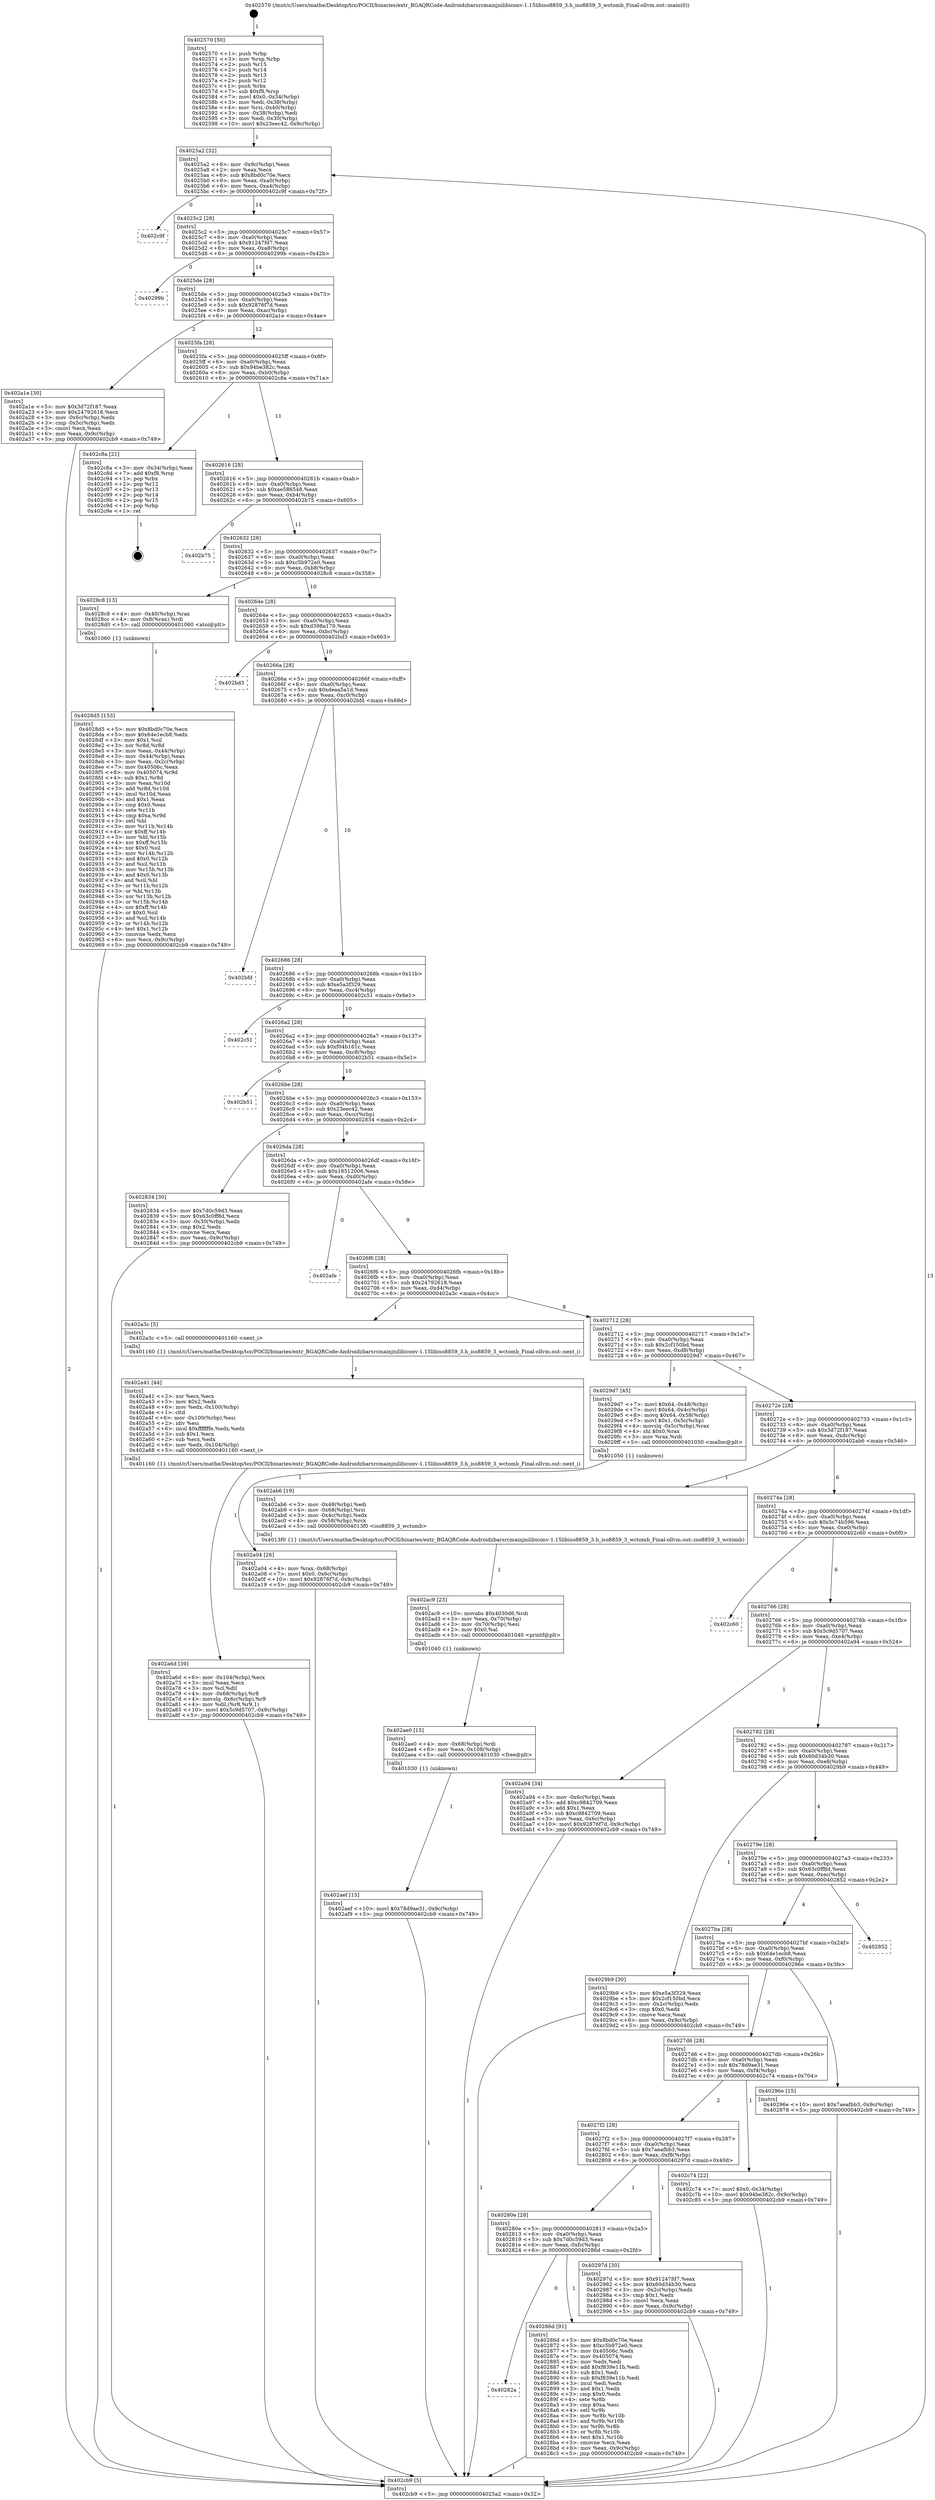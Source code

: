 digraph "0x402570" {
  label = "0x402570 (/mnt/c/Users/mathe/Desktop/tcc/POCII/binaries/extr_BGAQRCode-Androidzbarsrcmainjnilibiconv-1.15libiso8859_3.h_iso8859_3_wctomb_Final-ollvm.out::main(0))"
  labelloc = "t"
  node[shape=record]

  Entry [label="",width=0.3,height=0.3,shape=circle,fillcolor=black,style=filled]
  "0x4025a2" [label="{
     0x4025a2 [32]\l
     | [instrs]\l
     &nbsp;&nbsp;0x4025a2 \<+6\>: mov -0x9c(%rbp),%eax\l
     &nbsp;&nbsp;0x4025a8 \<+2\>: mov %eax,%ecx\l
     &nbsp;&nbsp;0x4025aa \<+6\>: sub $0x8bd0c70e,%ecx\l
     &nbsp;&nbsp;0x4025b0 \<+6\>: mov %eax,-0xa0(%rbp)\l
     &nbsp;&nbsp;0x4025b6 \<+6\>: mov %ecx,-0xa4(%rbp)\l
     &nbsp;&nbsp;0x4025bc \<+6\>: je 0000000000402c9f \<main+0x72f\>\l
  }"]
  "0x402c9f" [label="{
     0x402c9f\l
  }", style=dashed]
  "0x4025c2" [label="{
     0x4025c2 [28]\l
     | [instrs]\l
     &nbsp;&nbsp;0x4025c2 \<+5\>: jmp 00000000004025c7 \<main+0x57\>\l
     &nbsp;&nbsp;0x4025c7 \<+6\>: mov -0xa0(%rbp),%eax\l
     &nbsp;&nbsp;0x4025cd \<+5\>: sub $0x91247fd7,%eax\l
     &nbsp;&nbsp;0x4025d2 \<+6\>: mov %eax,-0xa8(%rbp)\l
     &nbsp;&nbsp;0x4025d8 \<+6\>: je 000000000040299b \<main+0x42b\>\l
  }"]
  Exit [label="",width=0.3,height=0.3,shape=circle,fillcolor=black,style=filled,peripheries=2]
  "0x40299b" [label="{
     0x40299b\l
  }", style=dashed]
  "0x4025de" [label="{
     0x4025de [28]\l
     | [instrs]\l
     &nbsp;&nbsp;0x4025de \<+5\>: jmp 00000000004025e3 \<main+0x73\>\l
     &nbsp;&nbsp;0x4025e3 \<+6\>: mov -0xa0(%rbp),%eax\l
     &nbsp;&nbsp;0x4025e9 \<+5\>: sub $0x92876f7d,%eax\l
     &nbsp;&nbsp;0x4025ee \<+6\>: mov %eax,-0xac(%rbp)\l
     &nbsp;&nbsp;0x4025f4 \<+6\>: je 0000000000402a1e \<main+0x4ae\>\l
  }"]
  "0x402aef" [label="{
     0x402aef [15]\l
     | [instrs]\l
     &nbsp;&nbsp;0x402aef \<+10\>: movl $0x78d9ae31,-0x9c(%rbp)\l
     &nbsp;&nbsp;0x402af9 \<+5\>: jmp 0000000000402cb9 \<main+0x749\>\l
  }"]
  "0x402a1e" [label="{
     0x402a1e [30]\l
     | [instrs]\l
     &nbsp;&nbsp;0x402a1e \<+5\>: mov $0x3d72f187,%eax\l
     &nbsp;&nbsp;0x402a23 \<+5\>: mov $0x24792618,%ecx\l
     &nbsp;&nbsp;0x402a28 \<+3\>: mov -0x6c(%rbp),%edx\l
     &nbsp;&nbsp;0x402a2b \<+3\>: cmp -0x5c(%rbp),%edx\l
     &nbsp;&nbsp;0x402a2e \<+3\>: cmovl %ecx,%eax\l
     &nbsp;&nbsp;0x402a31 \<+6\>: mov %eax,-0x9c(%rbp)\l
     &nbsp;&nbsp;0x402a37 \<+5\>: jmp 0000000000402cb9 \<main+0x749\>\l
  }"]
  "0x4025fa" [label="{
     0x4025fa [28]\l
     | [instrs]\l
     &nbsp;&nbsp;0x4025fa \<+5\>: jmp 00000000004025ff \<main+0x8f\>\l
     &nbsp;&nbsp;0x4025ff \<+6\>: mov -0xa0(%rbp),%eax\l
     &nbsp;&nbsp;0x402605 \<+5\>: sub $0x94be382c,%eax\l
     &nbsp;&nbsp;0x40260a \<+6\>: mov %eax,-0xb0(%rbp)\l
     &nbsp;&nbsp;0x402610 \<+6\>: je 0000000000402c8a \<main+0x71a\>\l
  }"]
  "0x402ae0" [label="{
     0x402ae0 [15]\l
     | [instrs]\l
     &nbsp;&nbsp;0x402ae0 \<+4\>: mov -0x68(%rbp),%rdi\l
     &nbsp;&nbsp;0x402ae4 \<+6\>: mov %eax,-0x108(%rbp)\l
     &nbsp;&nbsp;0x402aea \<+5\>: call 0000000000401030 \<free@plt\>\l
     | [calls]\l
     &nbsp;&nbsp;0x401030 \{1\} (unknown)\l
  }"]
  "0x402c8a" [label="{
     0x402c8a [21]\l
     | [instrs]\l
     &nbsp;&nbsp;0x402c8a \<+3\>: mov -0x34(%rbp),%eax\l
     &nbsp;&nbsp;0x402c8d \<+7\>: add $0xf8,%rsp\l
     &nbsp;&nbsp;0x402c94 \<+1\>: pop %rbx\l
     &nbsp;&nbsp;0x402c95 \<+2\>: pop %r12\l
     &nbsp;&nbsp;0x402c97 \<+2\>: pop %r13\l
     &nbsp;&nbsp;0x402c99 \<+2\>: pop %r14\l
     &nbsp;&nbsp;0x402c9b \<+2\>: pop %r15\l
     &nbsp;&nbsp;0x402c9d \<+1\>: pop %rbp\l
     &nbsp;&nbsp;0x402c9e \<+1\>: ret\l
  }"]
  "0x402616" [label="{
     0x402616 [28]\l
     | [instrs]\l
     &nbsp;&nbsp;0x402616 \<+5\>: jmp 000000000040261b \<main+0xab\>\l
     &nbsp;&nbsp;0x40261b \<+6\>: mov -0xa0(%rbp),%eax\l
     &nbsp;&nbsp;0x402621 \<+5\>: sub $0xae586548,%eax\l
     &nbsp;&nbsp;0x402626 \<+6\>: mov %eax,-0xb4(%rbp)\l
     &nbsp;&nbsp;0x40262c \<+6\>: je 0000000000402b75 \<main+0x605\>\l
  }"]
  "0x402ac9" [label="{
     0x402ac9 [23]\l
     | [instrs]\l
     &nbsp;&nbsp;0x402ac9 \<+10\>: movabs $0x4030d6,%rdi\l
     &nbsp;&nbsp;0x402ad3 \<+3\>: mov %eax,-0x70(%rbp)\l
     &nbsp;&nbsp;0x402ad6 \<+3\>: mov -0x70(%rbp),%esi\l
     &nbsp;&nbsp;0x402ad9 \<+2\>: mov $0x0,%al\l
     &nbsp;&nbsp;0x402adb \<+5\>: call 0000000000401040 \<printf@plt\>\l
     | [calls]\l
     &nbsp;&nbsp;0x401040 \{1\} (unknown)\l
  }"]
  "0x402b75" [label="{
     0x402b75\l
  }", style=dashed]
  "0x402632" [label="{
     0x402632 [28]\l
     | [instrs]\l
     &nbsp;&nbsp;0x402632 \<+5\>: jmp 0000000000402637 \<main+0xc7\>\l
     &nbsp;&nbsp;0x402637 \<+6\>: mov -0xa0(%rbp),%eax\l
     &nbsp;&nbsp;0x40263d \<+5\>: sub $0xc5b972e0,%eax\l
     &nbsp;&nbsp;0x402642 \<+6\>: mov %eax,-0xb8(%rbp)\l
     &nbsp;&nbsp;0x402648 \<+6\>: je 00000000004028c8 \<main+0x358\>\l
  }"]
  "0x402a6d" [label="{
     0x402a6d [39]\l
     | [instrs]\l
     &nbsp;&nbsp;0x402a6d \<+6\>: mov -0x104(%rbp),%ecx\l
     &nbsp;&nbsp;0x402a73 \<+3\>: imul %eax,%ecx\l
     &nbsp;&nbsp;0x402a76 \<+3\>: mov %cl,%dil\l
     &nbsp;&nbsp;0x402a79 \<+4\>: mov -0x68(%rbp),%r8\l
     &nbsp;&nbsp;0x402a7d \<+4\>: movslq -0x6c(%rbp),%r9\l
     &nbsp;&nbsp;0x402a81 \<+4\>: mov %dil,(%r8,%r9,1)\l
     &nbsp;&nbsp;0x402a85 \<+10\>: movl $0x5c9d5707,-0x9c(%rbp)\l
     &nbsp;&nbsp;0x402a8f \<+5\>: jmp 0000000000402cb9 \<main+0x749\>\l
  }"]
  "0x4028c8" [label="{
     0x4028c8 [13]\l
     | [instrs]\l
     &nbsp;&nbsp;0x4028c8 \<+4\>: mov -0x40(%rbp),%rax\l
     &nbsp;&nbsp;0x4028cc \<+4\>: mov 0x8(%rax),%rdi\l
     &nbsp;&nbsp;0x4028d0 \<+5\>: call 0000000000401060 \<atoi@plt\>\l
     | [calls]\l
     &nbsp;&nbsp;0x401060 \{1\} (unknown)\l
  }"]
  "0x40264e" [label="{
     0x40264e [28]\l
     | [instrs]\l
     &nbsp;&nbsp;0x40264e \<+5\>: jmp 0000000000402653 \<main+0xe3\>\l
     &nbsp;&nbsp;0x402653 \<+6\>: mov -0xa0(%rbp),%eax\l
     &nbsp;&nbsp;0x402659 \<+5\>: sub $0xd398a179,%eax\l
     &nbsp;&nbsp;0x40265e \<+6\>: mov %eax,-0xbc(%rbp)\l
     &nbsp;&nbsp;0x402664 \<+6\>: je 0000000000402bd3 \<main+0x663\>\l
  }"]
  "0x402a41" [label="{
     0x402a41 [44]\l
     | [instrs]\l
     &nbsp;&nbsp;0x402a41 \<+2\>: xor %ecx,%ecx\l
     &nbsp;&nbsp;0x402a43 \<+5\>: mov $0x2,%edx\l
     &nbsp;&nbsp;0x402a48 \<+6\>: mov %edx,-0x100(%rbp)\l
     &nbsp;&nbsp;0x402a4e \<+1\>: cltd\l
     &nbsp;&nbsp;0x402a4f \<+6\>: mov -0x100(%rbp),%esi\l
     &nbsp;&nbsp;0x402a55 \<+2\>: idiv %esi\l
     &nbsp;&nbsp;0x402a57 \<+6\>: imul $0xfffffffe,%edx,%edx\l
     &nbsp;&nbsp;0x402a5d \<+3\>: sub $0x1,%ecx\l
     &nbsp;&nbsp;0x402a60 \<+2\>: sub %ecx,%edx\l
     &nbsp;&nbsp;0x402a62 \<+6\>: mov %edx,-0x104(%rbp)\l
     &nbsp;&nbsp;0x402a68 \<+5\>: call 0000000000401160 \<next_i\>\l
     | [calls]\l
     &nbsp;&nbsp;0x401160 \{1\} (/mnt/c/Users/mathe/Desktop/tcc/POCII/binaries/extr_BGAQRCode-Androidzbarsrcmainjnilibiconv-1.15libiso8859_3.h_iso8859_3_wctomb_Final-ollvm.out::next_i)\l
  }"]
  "0x402bd3" [label="{
     0x402bd3\l
  }", style=dashed]
  "0x40266a" [label="{
     0x40266a [28]\l
     | [instrs]\l
     &nbsp;&nbsp;0x40266a \<+5\>: jmp 000000000040266f \<main+0xff\>\l
     &nbsp;&nbsp;0x40266f \<+6\>: mov -0xa0(%rbp),%eax\l
     &nbsp;&nbsp;0x402675 \<+5\>: sub $0xdeaa5a1d,%eax\l
     &nbsp;&nbsp;0x40267a \<+6\>: mov %eax,-0xc0(%rbp)\l
     &nbsp;&nbsp;0x402680 \<+6\>: je 0000000000402bfd \<main+0x68d\>\l
  }"]
  "0x402a04" [label="{
     0x402a04 [26]\l
     | [instrs]\l
     &nbsp;&nbsp;0x402a04 \<+4\>: mov %rax,-0x68(%rbp)\l
     &nbsp;&nbsp;0x402a08 \<+7\>: movl $0x0,-0x6c(%rbp)\l
     &nbsp;&nbsp;0x402a0f \<+10\>: movl $0x92876f7d,-0x9c(%rbp)\l
     &nbsp;&nbsp;0x402a19 \<+5\>: jmp 0000000000402cb9 \<main+0x749\>\l
  }"]
  "0x402bfd" [label="{
     0x402bfd\l
  }", style=dashed]
  "0x402686" [label="{
     0x402686 [28]\l
     | [instrs]\l
     &nbsp;&nbsp;0x402686 \<+5\>: jmp 000000000040268b \<main+0x11b\>\l
     &nbsp;&nbsp;0x40268b \<+6\>: mov -0xa0(%rbp),%eax\l
     &nbsp;&nbsp;0x402691 \<+5\>: sub $0xe5a3f329,%eax\l
     &nbsp;&nbsp;0x402696 \<+6\>: mov %eax,-0xc4(%rbp)\l
     &nbsp;&nbsp;0x40269c \<+6\>: je 0000000000402c51 \<main+0x6e1\>\l
  }"]
  "0x4028d5" [label="{
     0x4028d5 [153]\l
     | [instrs]\l
     &nbsp;&nbsp;0x4028d5 \<+5\>: mov $0x8bd0c70e,%ecx\l
     &nbsp;&nbsp;0x4028da \<+5\>: mov $0x64e1ecb8,%edx\l
     &nbsp;&nbsp;0x4028df \<+3\>: mov $0x1,%sil\l
     &nbsp;&nbsp;0x4028e2 \<+3\>: xor %r8d,%r8d\l
     &nbsp;&nbsp;0x4028e5 \<+3\>: mov %eax,-0x44(%rbp)\l
     &nbsp;&nbsp;0x4028e8 \<+3\>: mov -0x44(%rbp),%eax\l
     &nbsp;&nbsp;0x4028eb \<+3\>: mov %eax,-0x2c(%rbp)\l
     &nbsp;&nbsp;0x4028ee \<+7\>: mov 0x40506c,%eax\l
     &nbsp;&nbsp;0x4028f5 \<+8\>: mov 0x405074,%r9d\l
     &nbsp;&nbsp;0x4028fd \<+4\>: sub $0x1,%r8d\l
     &nbsp;&nbsp;0x402901 \<+3\>: mov %eax,%r10d\l
     &nbsp;&nbsp;0x402904 \<+3\>: add %r8d,%r10d\l
     &nbsp;&nbsp;0x402907 \<+4\>: imul %r10d,%eax\l
     &nbsp;&nbsp;0x40290b \<+3\>: and $0x1,%eax\l
     &nbsp;&nbsp;0x40290e \<+3\>: cmp $0x0,%eax\l
     &nbsp;&nbsp;0x402911 \<+4\>: sete %r11b\l
     &nbsp;&nbsp;0x402915 \<+4\>: cmp $0xa,%r9d\l
     &nbsp;&nbsp;0x402919 \<+3\>: setl %bl\l
     &nbsp;&nbsp;0x40291c \<+3\>: mov %r11b,%r14b\l
     &nbsp;&nbsp;0x40291f \<+4\>: xor $0xff,%r14b\l
     &nbsp;&nbsp;0x402923 \<+3\>: mov %bl,%r15b\l
     &nbsp;&nbsp;0x402926 \<+4\>: xor $0xff,%r15b\l
     &nbsp;&nbsp;0x40292a \<+4\>: xor $0x0,%sil\l
     &nbsp;&nbsp;0x40292e \<+3\>: mov %r14b,%r12b\l
     &nbsp;&nbsp;0x402931 \<+4\>: and $0x0,%r12b\l
     &nbsp;&nbsp;0x402935 \<+3\>: and %sil,%r11b\l
     &nbsp;&nbsp;0x402938 \<+3\>: mov %r15b,%r13b\l
     &nbsp;&nbsp;0x40293b \<+4\>: and $0x0,%r13b\l
     &nbsp;&nbsp;0x40293f \<+3\>: and %sil,%bl\l
     &nbsp;&nbsp;0x402942 \<+3\>: or %r11b,%r12b\l
     &nbsp;&nbsp;0x402945 \<+3\>: or %bl,%r13b\l
     &nbsp;&nbsp;0x402948 \<+3\>: xor %r13b,%r12b\l
     &nbsp;&nbsp;0x40294b \<+3\>: or %r15b,%r14b\l
     &nbsp;&nbsp;0x40294e \<+4\>: xor $0xff,%r14b\l
     &nbsp;&nbsp;0x402952 \<+4\>: or $0x0,%sil\l
     &nbsp;&nbsp;0x402956 \<+3\>: and %sil,%r14b\l
     &nbsp;&nbsp;0x402959 \<+3\>: or %r14b,%r12b\l
     &nbsp;&nbsp;0x40295c \<+4\>: test $0x1,%r12b\l
     &nbsp;&nbsp;0x402960 \<+3\>: cmovne %edx,%ecx\l
     &nbsp;&nbsp;0x402963 \<+6\>: mov %ecx,-0x9c(%rbp)\l
     &nbsp;&nbsp;0x402969 \<+5\>: jmp 0000000000402cb9 \<main+0x749\>\l
  }"]
  "0x402c51" [label="{
     0x402c51\l
  }", style=dashed]
  "0x4026a2" [label="{
     0x4026a2 [28]\l
     | [instrs]\l
     &nbsp;&nbsp;0x4026a2 \<+5\>: jmp 00000000004026a7 \<main+0x137\>\l
     &nbsp;&nbsp;0x4026a7 \<+6\>: mov -0xa0(%rbp),%eax\l
     &nbsp;&nbsp;0x4026ad \<+5\>: sub $0xf04b161c,%eax\l
     &nbsp;&nbsp;0x4026b2 \<+6\>: mov %eax,-0xc8(%rbp)\l
     &nbsp;&nbsp;0x4026b8 \<+6\>: je 0000000000402b51 \<main+0x5e1\>\l
  }"]
  "0x40282a" [label="{
     0x40282a\l
  }", style=dashed]
  "0x402b51" [label="{
     0x402b51\l
  }", style=dashed]
  "0x4026be" [label="{
     0x4026be [28]\l
     | [instrs]\l
     &nbsp;&nbsp;0x4026be \<+5\>: jmp 00000000004026c3 \<main+0x153\>\l
     &nbsp;&nbsp;0x4026c3 \<+6\>: mov -0xa0(%rbp),%eax\l
     &nbsp;&nbsp;0x4026c9 \<+5\>: sub $0x23eec42,%eax\l
     &nbsp;&nbsp;0x4026ce \<+6\>: mov %eax,-0xcc(%rbp)\l
     &nbsp;&nbsp;0x4026d4 \<+6\>: je 0000000000402834 \<main+0x2c4\>\l
  }"]
  "0x40286d" [label="{
     0x40286d [91]\l
     | [instrs]\l
     &nbsp;&nbsp;0x40286d \<+5\>: mov $0x8bd0c70e,%eax\l
     &nbsp;&nbsp;0x402872 \<+5\>: mov $0xc5b972e0,%ecx\l
     &nbsp;&nbsp;0x402877 \<+7\>: mov 0x40506c,%edx\l
     &nbsp;&nbsp;0x40287e \<+7\>: mov 0x405074,%esi\l
     &nbsp;&nbsp;0x402885 \<+2\>: mov %edx,%edi\l
     &nbsp;&nbsp;0x402887 \<+6\>: add $0xf839e11b,%edi\l
     &nbsp;&nbsp;0x40288d \<+3\>: sub $0x1,%edi\l
     &nbsp;&nbsp;0x402890 \<+6\>: sub $0xf839e11b,%edi\l
     &nbsp;&nbsp;0x402896 \<+3\>: imul %edi,%edx\l
     &nbsp;&nbsp;0x402899 \<+3\>: and $0x1,%edx\l
     &nbsp;&nbsp;0x40289c \<+3\>: cmp $0x0,%edx\l
     &nbsp;&nbsp;0x40289f \<+4\>: sete %r8b\l
     &nbsp;&nbsp;0x4028a3 \<+3\>: cmp $0xa,%esi\l
     &nbsp;&nbsp;0x4028a6 \<+4\>: setl %r9b\l
     &nbsp;&nbsp;0x4028aa \<+3\>: mov %r8b,%r10b\l
     &nbsp;&nbsp;0x4028ad \<+3\>: and %r9b,%r10b\l
     &nbsp;&nbsp;0x4028b0 \<+3\>: xor %r9b,%r8b\l
     &nbsp;&nbsp;0x4028b3 \<+3\>: or %r8b,%r10b\l
     &nbsp;&nbsp;0x4028b6 \<+4\>: test $0x1,%r10b\l
     &nbsp;&nbsp;0x4028ba \<+3\>: cmovne %ecx,%eax\l
     &nbsp;&nbsp;0x4028bd \<+6\>: mov %eax,-0x9c(%rbp)\l
     &nbsp;&nbsp;0x4028c3 \<+5\>: jmp 0000000000402cb9 \<main+0x749\>\l
  }"]
  "0x402834" [label="{
     0x402834 [30]\l
     | [instrs]\l
     &nbsp;&nbsp;0x402834 \<+5\>: mov $0x7d0c59d3,%eax\l
     &nbsp;&nbsp;0x402839 \<+5\>: mov $0x63c0ff8d,%ecx\l
     &nbsp;&nbsp;0x40283e \<+3\>: mov -0x30(%rbp),%edx\l
     &nbsp;&nbsp;0x402841 \<+3\>: cmp $0x2,%edx\l
     &nbsp;&nbsp;0x402844 \<+3\>: cmovne %ecx,%eax\l
     &nbsp;&nbsp;0x402847 \<+6\>: mov %eax,-0x9c(%rbp)\l
     &nbsp;&nbsp;0x40284d \<+5\>: jmp 0000000000402cb9 \<main+0x749\>\l
  }"]
  "0x4026da" [label="{
     0x4026da [28]\l
     | [instrs]\l
     &nbsp;&nbsp;0x4026da \<+5\>: jmp 00000000004026df \<main+0x16f\>\l
     &nbsp;&nbsp;0x4026df \<+6\>: mov -0xa0(%rbp),%eax\l
     &nbsp;&nbsp;0x4026e5 \<+5\>: sub $0x18512006,%eax\l
     &nbsp;&nbsp;0x4026ea \<+6\>: mov %eax,-0xd0(%rbp)\l
     &nbsp;&nbsp;0x4026f0 \<+6\>: je 0000000000402afe \<main+0x58e\>\l
  }"]
  "0x402cb9" [label="{
     0x402cb9 [5]\l
     | [instrs]\l
     &nbsp;&nbsp;0x402cb9 \<+5\>: jmp 00000000004025a2 \<main+0x32\>\l
  }"]
  "0x402570" [label="{
     0x402570 [50]\l
     | [instrs]\l
     &nbsp;&nbsp;0x402570 \<+1\>: push %rbp\l
     &nbsp;&nbsp;0x402571 \<+3\>: mov %rsp,%rbp\l
     &nbsp;&nbsp;0x402574 \<+2\>: push %r15\l
     &nbsp;&nbsp;0x402576 \<+2\>: push %r14\l
     &nbsp;&nbsp;0x402578 \<+2\>: push %r13\l
     &nbsp;&nbsp;0x40257a \<+2\>: push %r12\l
     &nbsp;&nbsp;0x40257c \<+1\>: push %rbx\l
     &nbsp;&nbsp;0x40257d \<+7\>: sub $0xf8,%rsp\l
     &nbsp;&nbsp;0x402584 \<+7\>: movl $0x0,-0x34(%rbp)\l
     &nbsp;&nbsp;0x40258b \<+3\>: mov %edi,-0x38(%rbp)\l
     &nbsp;&nbsp;0x40258e \<+4\>: mov %rsi,-0x40(%rbp)\l
     &nbsp;&nbsp;0x402592 \<+3\>: mov -0x38(%rbp),%edi\l
     &nbsp;&nbsp;0x402595 \<+3\>: mov %edi,-0x30(%rbp)\l
     &nbsp;&nbsp;0x402598 \<+10\>: movl $0x23eec42,-0x9c(%rbp)\l
  }"]
  "0x40280e" [label="{
     0x40280e [28]\l
     | [instrs]\l
     &nbsp;&nbsp;0x40280e \<+5\>: jmp 0000000000402813 \<main+0x2a3\>\l
     &nbsp;&nbsp;0x402813 \<+6\>: mov -0xa0(%rbp),%eax\l
     &nbsp;&nbsp;0x402819 \<+5\>: sub $0x7d0c59d3,%eax\l
     &nbsp;&nbsp;0x40281e \<+6\>: mov %eax,-0xfc(%rbp)\l
     &nbsp;&nbsp;0x402824 \<+6\>: je 000000000040286d \<main+0x2fd\>\l
  }"]
  "0x402afe" [label="{
     0x402afe\l
  }", style=dashed]
  "0x4026f6" [label="{
     0x4026f6 [28]\l
     | [instrs]\l
     &nbsp;&nbsp;0x4026f6 \<+5\>: jmp 00000000004026fb \<main+0x18b\>\l
     &nbsp;&nbsp;0x4026fb \<+6\>: mov -0xa0(%rbp),%eax\l
     &nbsp;&nbsp;0x402701 \<+5\>: sub $0x24792618,%eax\l
     &nbsp;&nbsp;0x402706 \<+6\>: mov %eax,-0xd4(%rbp)\l
     &nbsp;&nbsp;0x40270c \<+6\>: je 0000000000402a3c \<main+0x4cc\>\l
  }"]
  "0x40297d" [label="{
     0x40297d [30]\l
     | [instrs]\l
     &nbsp;&nbsp;0x40297d \<+5\>: mov $0x91247fd7,%eax\l
     &nbsp;&nbsp;0x402982 \<+5\>: mov $0x60d34b30,%ecx\l
     &nbsp;&nbsp;0x402987 \<+3\>: mov -0x2c(%rbp),%edx\l
     &nbsp;&nbsp;0x40298a \<+3\>: cmp $0x1,%edx\l
     &nbsp;&nbsp;0x40298d \<+3\>: cmovl %ecx,%eax\l
     &nbsp;&nbsp;0x402990 \<+6\>: mov %eax,-0x9c(%rbp)\l
     &nbsp;&nbsp;0x402996 \<+5\>: jmp 0000000000402cb9 \<main+0x749\>\l
  }"]
  "0x402a3c" [label="{
     0x402a3c [5]\l
     | [instrs]\l
     &nbsp;&nbsp;0x402a3c \<+5\>: call 0000000000401160 \<next_i\>\l
     | [calls]\l
     &nbsp;&nbsp;0x401160 \{1\} (/mnt/c/Users/mathe/Desktop/tcc/POCII/binaries/extr_BGAQRCode-Androidzbarsrcmainjnilibiconv-1.15libiso8859_3.h_iso8859_3_wctomb_Final-ollvm.out::next_i)\l
  }"]
  "0x402712" [label="{
     0x402712 [28]\l
     | [instrs]\l
     &nbsp;&nbsp;0x402712 \<+5\>: jmp 0000000000402717 \<main+0x1a7\>\l
     &nbsp;&nbsp;0x402717 \<+6\>: mov -0xa0(%rbp),%eax\l
     &nbsp;&nbsp;0x40271d \<+5\>: sub $0x2cf150bd,%eax\l
     &nbsp;&nbsp;0x402722 \<+6\>: mov %eax,-0xd8(%rbp)\l
     &nbsp;&nbsp;0x402728 \<+6\>: je 00000000004029d7 \<main+0x467\>\l
  }"]
  "0x4027f2" [label="{
     0x4027f2 [28]\l
     | [instrs]\l
     &nbsp;&nbsp;0x4027f2 \<+5\>: jmp 00000000004027f7 \<main+0x287\>\l
     &nbsp;&nbsp;0x4027f7 \<+6\>: mov -0xa0(%rbp),%eax\l
     &nbsp;&nbsp;0x4027fd \<+5\>: sub $0x7aeafbb3,%eax\l
     &nbsp;&nbsp;0x402802 \<+6\>: mov %eax,-0xf8(%rbp)\l
     &nbsp;&nbsp;0x402808 \<+6\>: je 000000000040297d \<main+0x40d\>\l
  }"]
  "0x4029d7" [label="{
     0x4029d7 [45]\l
     | [instrs]\l
     &nbsp;&nbsp;0x4029d7 \<+7\>: movl $0x64,-0x48(%rbp)\l
     &nbsp;&nbsp;0x4029de \<+7\>: movl $0x64,-0x4c(%rbp)\l
     &nbsp;&nbsp;0x4029e5 \<+8\>: movq $0x64,-0x58(%rbp)\l
     &nbsp;&nbsp;0x4029ed \<+7\>: movl $0x1,-0x5c(%rbp)\l
     &nbsp;&nbsp;0x4029f4 \<+4\>: movslq -0x5c(%rbp),%rax\l
     &nbsp;&nbsp;0x4029f8 \<+4\>: shl $0x0,%rax\l
     &nbsp;&nbsp;0x4029fc \<+3\>: mov %rax,%rdi\l
     &nbsp;&nbsp;0x4029ff \<+5\>: call 0000000000401050 \<malloc@plt\>\l
     | [calls]\l
     &nbsp;&nbsp;0x401050 \{1\} (unknown)\l
  }"]
  "0x40272e" [label="{
     0x40272e [28]\l
     | [instrs]\l
     &nbsp;&nbsp;0x40272e \<+5\>: jmp 0000000000402733 \<main+0x1c3\>\l
     &nbsp;&nbsp;0x402733 \<+6\>: mov -0xa0(%rbp),%eax\l
     &nbsp;&nbsp;0x402739 \<+5\>: sub $0x3d72f187,%eax\l
     &nbsp;&nbsp;0x40273e \<+6\>: mov %eax,-0xdc(%rbp)\l
     &nbsp;&nbsp;0x402744 \<+6\>: je 0000000000402ab6 \<main+0x546\>\l
  }"]
  "0x402c74" [label="{
     0x402c74 [22]\l
     | [instrs]\l
     &nbsp;&nbsp;0x402c74 \<+7\>: movl $0x0,-0x34(%rbp)\l
     &nbsp;&nbsp;0x402c7b \<+10\>: movl $0x94be382c,-0x9c(%rbp)\l
     &nbsp;&nbsp;0x402c85 \<+5\>: jmp 0000000000402cb9 \<main+0x749\>\l
  }"]
  "0x402ab6" [label="{
     0x402ab6 [19]\l
     | [instrs]\l
     &nbsp;&nbsp;0x402ab6 \<+3\>: mov -0x48(%rbp),%edi\l
     &nbsp;&nbsp;0x402ab9 \<+4\>: mov -0x68(%rbp),%rsi\l
     &nbsp;&nbsp;0x402abd \<+3\>: mov -0x4c(%rbp),%edx\l
     &nbsp;&nbsp;0x402ac0 \<+4\>: mov -0x58(%rbp),%rcx\l
     &nbsp;&nbsp;0x402ac4 \<+5\>: call 00000000004013f0 \<iso8859_3_wctomb\>\l
     | [calls]\l
     &nbsp;&nbsp;0x4013f0 \{1\} (/mnt/c/Users/mathe/Desktop/tcc/POCII/binaries/extr_BGAQRCode-Androidzbarsrcmainjnilibiconv-1.15libiso8859_3.h_iso8859_3_wctomb_Final-ollvm.out::iso8859_3_wctomb)\l
  }"]
  "0x40274a" [label="{
     0x40274a [28]\l
     | [instrs]\l
     &nbsp;&nbsp;0x40274a \<+5\>: jmp 000000000040274f \<main+0x1df\>\l
     &nbsp;&nbsp;0x40274f \<+6\>: mov -0xa0(%rbp),%eax\l
     &nbsp;&nbsp;0x402755 \<+5\>: sub $0x5c74b596,%eax\l
     &nbsp;&nbsp;0x40275a \<+6\>: mov %eax,-0xe0(%rbp)\l
     &nbsp;&nbsp;0x402760 \<+6\>: je 0000000000402c60 \<main+0x6f0\>\l
  }"]
  "0x4027d6" [label="{
     0x4027d6 [28]\l
     | [instrs]\l
     &nbsp;&nbsp;0x4027d6 \<+5\>: jmp 00000000004027db \<main+0x26b\>\l
     &nbsp;&nbsp;0x4027db \<+6\>: mov -0xa0(%rbp),%eax\l
     &nbsp;&nbsp;0x4027e1 \<+5\>: sub $0x78d9ae31,%eax\l
     &nbsp;&nbsp;0x4027e6 \<+6\>: mov %eax,-0xf4(%rbp)\l
     &nbsp;&nbsp;0x4027ec \<+6\>: je 0000000000402c74 \<main+0x704\>\l
  }"]
  "0x402c60" [label="{
     0x402c60\l
  }", style=dashed]
  "0x402766" [label="{
     0x402766 [28]\l
     | [instrs]\l
     &nbsp;&nbsp;0x402766 \<+5\>: jmp 000000000040276b \<main+0x1fb\>\l
     &nbsp;&nbsp;0x40276b \<+6\>: mov -0xa0(%rbp),%eax\l
     &nbsp;&nbsp;0x402771 \<+5\>: sub $0x5c9d5707,%eax\l
     &nbsp;&nbsp;0x402776 \<+6\>: mov %eax,-0xe4(%rbp)\l
     &nbsp;&nbsp;0x40277c \<+6\>: je 0000000000402a94 \<main+0x524\>\l
  }"]
  "0x40296e" [label="{
     0x40296e [15]\l
     | [instrs]\l
     &nbsp;&nbsp;0x40296e \<+10\>: movl $0x7aeafbb3,-0x9c(%rbp)\l
     &nbsp;&nbsp;0x402978 \<+5\>: jmp 0000000000402cb9 \<main+0x749\>\l
  }"]
  "0x402a94" [label="{
     0x402a94 [34]\l
     | [instrs]\l
     &nbsp;&nbsp;0x402a94 \<+3\>: mov -0x6c(%rbp),%eax\l
     &nbsp;&nbsp;0x402a97 \<+5\>: add $0xc9842709,%eax\l
     &nbsp;&nbsp;0x402a9c \<+3\>: add $0x1,%eax\l
     &nbsp;&nbsp;0x402a9f \<+5\>: sub $0xc9842709,%eax\l
     &nbsp;&nbsp;0x402aa4 \<+3\>: mov %eax,-0x6c(%rbp)\l
     &nbsp;&nbsp;0x402aa7 \<+10\>: movl $0x92876f7d,-0x9c(%rbp)\l
     &nbsp;&nbsp;0x402ab1 \<+5\>: jmp 0000000000402cb9 \<main+0x749\>\l
  }"]
  "0x402782" [label="{
     0x402782 [28]\l
     | [instrs]\l
     &nbsp;&nbsp;0x402782 \<+5\>: jmp 0000000000402787 \<main+0x217\>\l
     &nbsp;&nbsp;0x402787 \<+6\>: mov -0xa0(%rbp),%eax\l
     &nbsp;&nbsp;0x40278d \<+5\>: sub $0x60d34b30,%eax\l
     &nbsp;&nbsp;0x402792 \<+6\>: mov %eax,-0xe8(%rbp)\l
     &nbsp;&nbsp;0x402798 \<+6\>: je 00000000004029b9 \<main+0x449\>\l
  }"]
  "0x4027ba" [label="{
     0x4027ba [28]\l
     | [instrs]\l
     &nbsp;&nbsp;0x4027ba \<+5\>: jmp 00000000004027bf \<main+0x24f\>\l
     &nbsp;&nbsp;0x4027bf \<+6\>: mov -0xa0(%rbp),%eax\l
     &nbsp;&nbsp;0x4027c5 \<+5\>: sub $0x64e1ecb8,%eax\l
     &nbsp;&nbsp;0x4027ca \<+6\>: mov %eax,-0xf0(%rbp)\l
     &nbsp;&nbsp;0x4027d0 \<+6\>: je 000000000040296e \<main+0x3fe\>\l
  }"]
  "0x4029b9" [label="{
     0x4029b9 [30]\l
     | [instrs]\l
     &nbsp;&nbsp;0x4029b9 \<+5\>: mov $0xe5a3f329,%eax\l
     &nbsp;&nbsp;0x4029be \<+5\>: mov $0x2cf150bd,%ecx\l
     &nbsp;&nbsp;0x4029c3 \<+3\>: mov -0x2c(%rbp),%edx\l
     &nbsp;&nbsp;0x4029c6 \<+3\>: cmp $0x0,%edx\l
     &nbsp;&nbsp;0x4029c9 \<+3\>: cmove %ecx,%eax\l
     &nbsp;&nbsp;0x4029cc \<+6\>: mov %eax,-0x9c(%rbp)\l
     &nbsp;&nbsp;0x4029d2 \<+5\>: jmp 0000000000402cb9 \<main+0x749\>\l
  }"]
  "0x40279e" [label="{
     0x40279e [28]\l
     | [instrs]\l
     &nbsp;&nbsp;0x40279e \<+5\>: jmp 00000000004027a3 \<main+0x233\>\l
     &nbsp;&nbsp;0x4027a3 \<+6\>: mov -0xa0(%rbp),%eax\l
     &nbsp;&nbsp;0x4027a9 \<+5\>: sub $0x63c0ff8d,%eax\l
     &nbsp;&nbsp;0x4027ae \<+6\>: mov %eax,-0xec(%rbp)\l
     &nbsp;&nbsp;0x4027b4 \<+6\>: je 0000000000402852 \<main+0x2e2\>\l
  }"]
  "0x402852" [label="{
     0x402852\l
  }", style=dashed]
  Entry -> "0x402570" [label=" 1"]
  "0x4025a2" -> "0x402c9f" [label=" 0"]
  "0x4025a2" -> "0x4025c2" [label=" 14"]
  "0x402c8a" -> Exit [label=" 1"]
  "0x4025c2" -> "0x40299b" [label=" 0"]
  "0x4025c2" -> "0x4025de" [label=" 14"]
  "0x402c74" -> "0x402cb9" [label=" 1"]
  "0x4025de" -> "0x402a1e" [label=" 2"]
  "0x4025de" -> "0x4025fa" [label=" 12"]
  "0x402aef" -> "0x402cb9" [label=" 1"]
  "0x4025fa" -> "0x402c8a" [label=" 1"]
  "0x4025fa" -> "0x402616" [label=" 11"]
  "0x402ae0" -> "0x402aef" [label=" 1"]
  "0x402616" -> "0x402b75" [label=" 0"]
  "0x402616" -> "0x402632" [label=" 11"]
  "0x402ac9" -> "0x402ae0" [label=" 1"]
  "0x402632" -> "0x4028c8" [label=" 1"]
  "0x402632" -> "0x40264e" [label=" 10"]
  "0x402ab6" -> "0x402ac9" [label=" 1"]
  "0x40264e" -> "0x402bd3" [label=" 0"]
  "0x40264e" -> "0x40266a" [label=" 10"]
  "0x402a94" -> "0x402cb9" [label=" 1"]
  "0x40266a" -> "0x402bfd" [label=" 0"]
  "0x40266a" -> "0x402686" [label=" 10"]
  "0x402a6d" -> "0x402cb9" [label=" 1"]
  "0x402686" -> "0x402c51" [label=" 0"]
  "0x402686" -> "0x4026a2" [label=" 10"]
  "0x402a41" -> "0x402a6d" [label=" 1"]
  "0x4026a2" -> "0x402b51" [label=" 0"]
  "0x4026a2" -> "0x4026be" [label=" 10"]
  "0x402a3c" -> "0x402a41" [label=" 1"]
  "0x4026be" -> "0x402834" [label=" 1"]
  "0x4026be" -> "0x4026da" [label=" 9"]
  "0x402834" -> "0x402cb9" [label=" 1"]
  "0x402570" -> "0x4025a2" [label=" 1"]
  "0x402cb9" -> "0x4025a2" [label=" 13"]
  "0x402a1e" -> "0x402cb9" [label=" 2"]
  "0x4026da" -> "0x402afe" [label=" 0"]
  "0x4026da" -> "0x4026f6" [label=" 9"]
  "0x4029d7" -> "0x402a04" [label=" 1"]
  "0x4026f6" -> "0x402a3c" [label=" 1"]
  "0x4026f6" -> "0x402712" [label=" 8"]
  "0x4029b9" -> "0x402cb9" [label=" 1"]
  "0x402712" -> "0x4029d7" [label=" 1"]
  "0x402712" -> "0x40272e" [label=" 7"]
  "0x40296e" -> "0x402cb9" [label=" 1"]
  "0x40272e" -> "0x402ab6" [label=" 1"]
  "0x40272e" -> "0x40274a" [label=" 6"]
  "0x4028d5" -> "0x402cb9" [label=" 1"]
  "0x40274a" -> "0x402c60" [label=" 0"]
  "0x40274a" -> "0x402766" [label=" 6"]
  "0x40286d" -> "0x402cb9" [label=" 1"]
  "0x402766" -> "0x402a94" [label=" 1"]
  "0x402766" -> "0x402782" [label=" 5"]
  "0x40280e" -> "0x40282a" [label=" 0"]
  "0x402782" -> "0x4029b9" [label=" 1"]
  "0x402782" -> "0x40279e" [label=" 4"]
  "0x402a04" -> "0x402cb9" [label=" 1"]
  "0x40279e" -> "0x402852" [label=" 0"]
  "0x40279e" -> "0x4027ba" [label=" 4"]
  "0x40280e" -> "0x40286d" [label=" 1"]
  "0x4027ba" -> "0x40296e" [label=" 1"]
  "0x4027ba" -> "0x4027d6" [label=" 3"]
  "0x4028c8" -> "0x4028d5" [label=" 1"]
  "0x4027d6" -> "0x402c74" [label=" 1"]
  "0x4027d6" -> "0x4027f2" [label=" 2"]
  "0x40297d" -> "0x402cb9" [label=" 1"]
  "0x4027f2" -> "0x40297d" [label=" 1"]
  "0x4027f2" -> "0x40280e" [label=" 1"]
}
